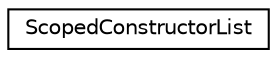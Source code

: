 digraph "Graphical Class Hierarchy"
{
 // LATEX_PDF_SIZE
  edge [fontname="Helvetica",fontsize="10",labelfontname="Helvetica",labelfontsize="10"];
  node [fontname="Helvetica",fontsize="10",shape=record];
  rankdir="LR";
  Node0 [label="ScopedConstructorList",height=0.2,width=0.4,color="black", fillcolor="white", style="filled",URL="$classz3py_1_1_scoped_constructor_list.html",tooltip=" "];
}

